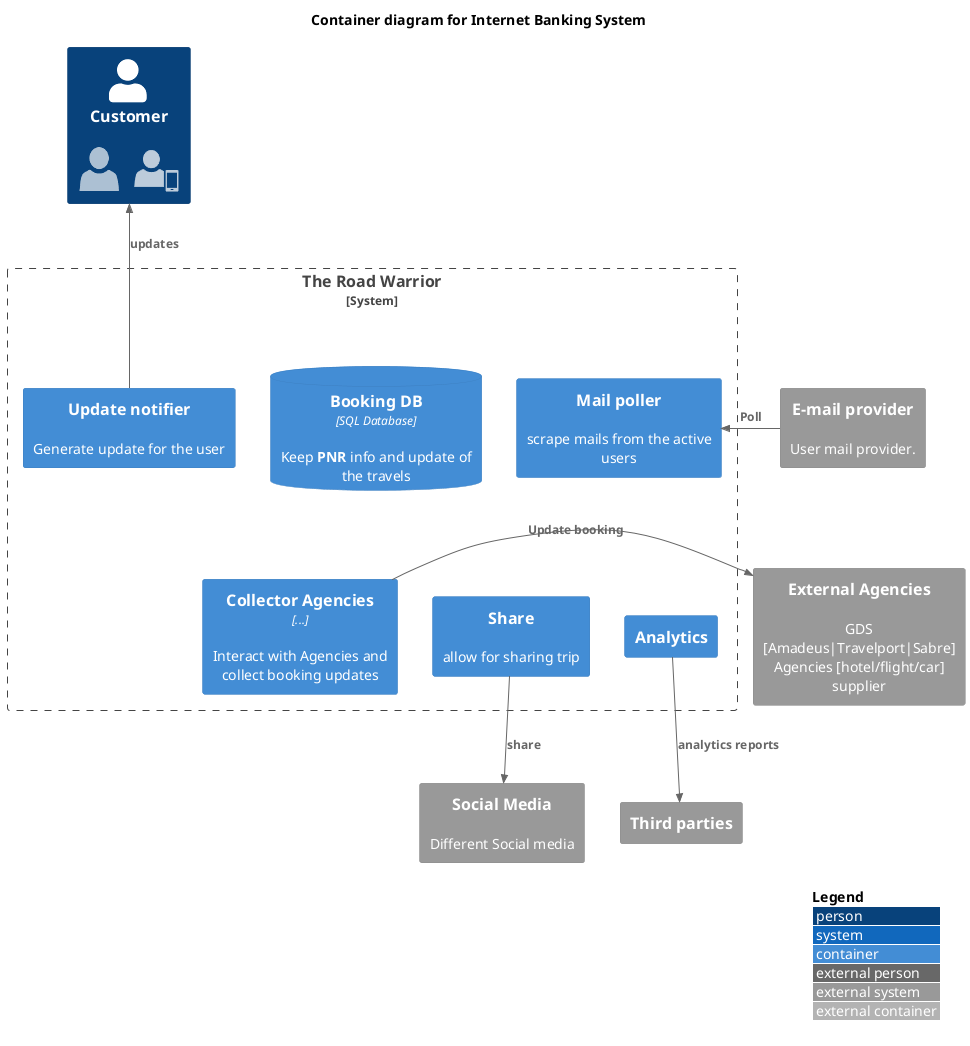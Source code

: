 @startuml
'!includeurl https://raw.githubusercontent.com/RicardoNiepel/C4-PlantUML/master/C4_Container.puml
!include <c4/C4_Container.puml>  

'ref http://plantuml.com/stdlib
!include <office/Users/user.puml>
!include <office/Users/mobile_user.puml>

LAYOUT_WITH_LEGEND()


title Container diagram for Internet Banking System

Person(customer  , Customer , "<$user>   <$mobile_user>" )

System_Boundary(c1, "The Road Warrior") {
'    Container(web_app, "Web Application", "Java, Spring MVC", "Delivers the static content and the Internet banking SPA")
'    Container(spa, "Single-Page App", "JavaScript, Angular", "Provides all the Internet banking functionality to cutomers via their web browser")
'    Container(mobile_app, "Mobile App", "C#, Xamarin", "Provides a limited subset of the Internet banking functionality to customers via their mobile device")
ContainerDb(booking_db, "Booking DB", "SQL Database", "Keep **PNR** info and update of the travels")
'    Container(backend_api, "API Application", "Java, Docker Container", "Provides Internet banking functionality via API")
Container(analytics, "Analytics", "", "")
Container(sharer, "Share", "", "allow for sharing trip")
Container(mail_poller, "Mail poller", "", "scrape mails from the active users")
    Container(notifier, "Update notifier", "", "Generate update for the user")
    Container(collector_agencies, "Collector Agencies", "...", "Interact with Agencies and collect booking updates")

}


System_Ext(email_provider, "E-mail provider", "User mail provider.")
System_Ext(social_media, "Social Media", "Different Social media")
System_Ext(third_parties, "Third parties")
System_Ext(ext_agencies, "External Agencies", "GDS [Amadeus|Travelport|Sabre]\nAgencies [hotel/flight/car] supplier")
 
'Rel(customer, web_app, "Uses", "HTTPS")
'Rel(customer, spa, "Uses", "HTTPS")
'Rel(customer, mobile_app, "Uses")
Rel_Back(customer, notifier, "updates")

notifier -[hidden]- collector_agencies
collector_agencies -[hidden] sharer
sharer -[hidden] analytics

'Rel_Neighbor(web_app, spa, "Delivers")
'Rel(spa, backend_api, "Uses", "async, JSON/HTTPS")
'Rel(mobile_app, backend_api, "Uses", "async, JSON/HTTPS")
'Rel_Back_Neighbor(database, backend_api, "Reads from and writes to", "sync, JDBC")


'Rel(customer, road_warrior, "Uses")
'Rel_Back(customer, road_warrior, "Notify/Yearly Reports")
'Rel_Back(customer, mail_system, "Sends e-mails to")
'Rel_Neighbor(banking_system, mail_system, "Sends e-mails", "SMTP")
Rel_Back_Neighbor(mail_poller, email_provider, "Poll")
Rel_Back_Neighbor(ext_agencies, collector_agencies, "Update booking")
Rel(sharer, social_media, "share")
Rel(analytics, third_parties, "analytics reports") 
@enduml
